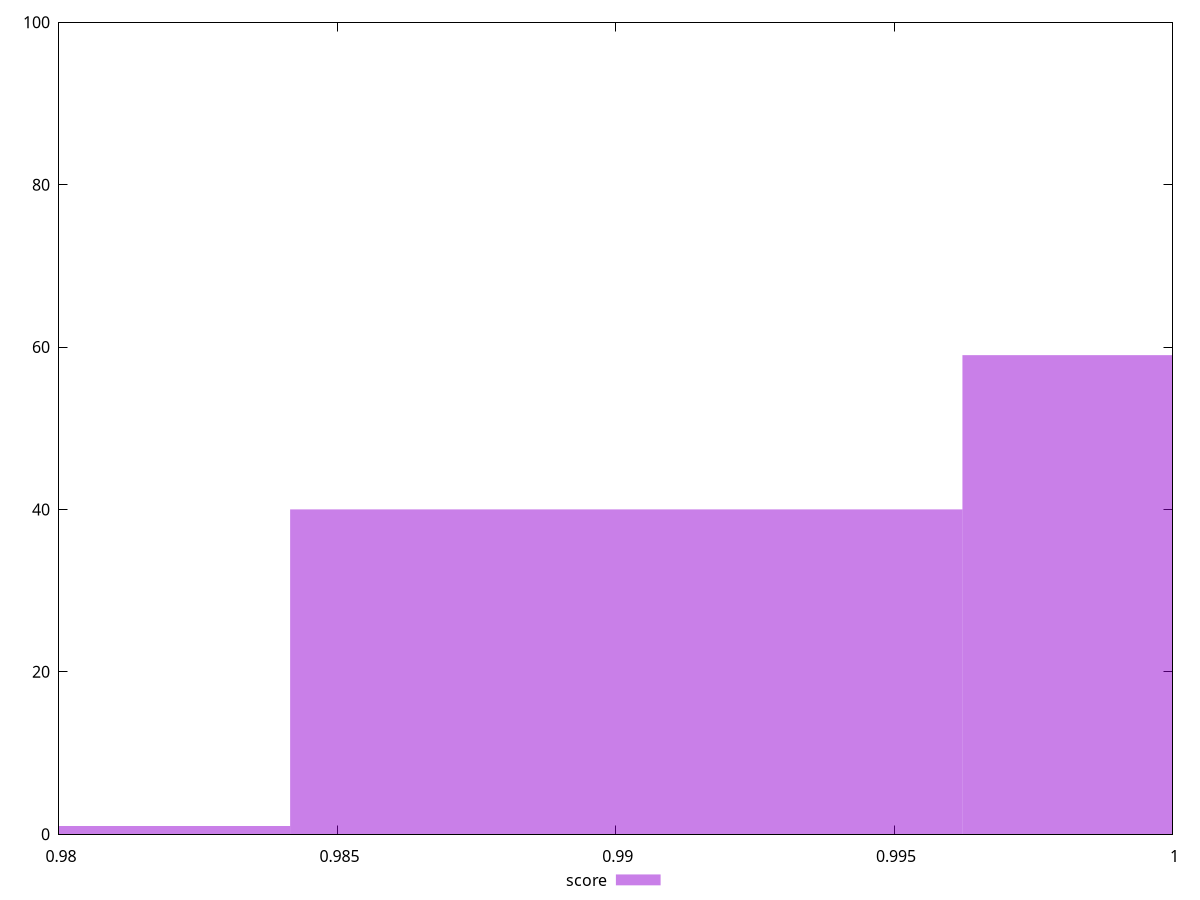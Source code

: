 reset

$score <<EOF
0.9781136920525194 1
1.0022646474118408 59
0.9901891697321802 40
EOF

set key outside below
set boxwidth 0.012075477679660733
set xrange [0.98:1]
set yrange [0:100]
set trange [0:100]
set style fill transparent solid 0.5 noborder
set terminal svg size 640, 490 enhanced background rgb 'white'
set output "report_00018_2021-02-10T15-25-16.877Z/speed-index/samples/pages+cached+noadtech+nomedia/score/histogram.svg"

plot $score title "score" with boxes

reset
